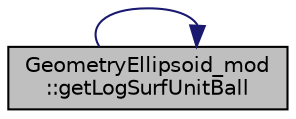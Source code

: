 digraph "GeometryEllipsoid_mod::getLogSurfUnitBall"
{
 // LATEX_PDF_SIZE
  edge [fontname="Helvetica",fontsize="10",labelfontname="Helvetica",labelfontsize="10"];
  node [fontname="Helvetica",fontsize="10",shape=record];
  rankdir="LR";
  Node1 [label="GeometryEllipsoid_mod\l::getLogSurfUnitBall",height=0.2,width=0.4,color="black", fillcolor="grey75", style="filled", fontcolor="black",tooltip="Return the logarithm of the surface area of an nd-dimensional ball of unit-radius."];
  Node1 -> Node1 [color="midnightblue",fontsize="10",style="solid",fontname="Helvetica"];
}
